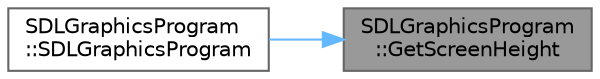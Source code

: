 digraph "SDLGraphicsProgram::GetScreenHeight"
{
 // LATEX_PDF_SIZE
  bgcolor="transparent";
  edge [fontname=Helvetica,fontsize=10,labelfontname=Helvetica,labelfontsize=10];
  node [fontname=Helvetica,fontsize=10,shape=box,height=0.2,width=0.4];
  rankdir="RL";
  Node1 [id="Node000001",label="SDLGraphicsProgram\l::GetScreenHeight",height=0.2,width=0.4,color="gray40", fillcolor="grey60", style="filled", fontcolor="black",tooltip="Gets the screen height."];
  Node1 -> Node2 [id="edge1_Node000001_Node000002",dir="back",color="steelblue1",style="solid",tooltip=" "];
  Node2 [id="Node000002",label="SDLGraphicsProgram\l::SDLGraphicsProgram",height=0.2,width=0.4,color="grey40", fillcolor="white", style="filled",URL="$class_s_d_l_graphics_program.html#a976683178e086cd2a1a801fd9c501a7b",tooltip="Constructor for SDLGraphicsProgram."];
}
